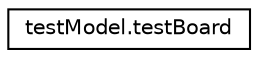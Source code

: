 digraph "Graphical Class Hierarchy"
{
  edge [fontname="Helvetica",fontsize="10",labelfontname="Helvetica",labelfontsize="10"];
  node [fontname="Helvetica",fontsize="10",shape=record];
  rankdir="LR";
  Node1 [label="testModel.testBoard",height=0.2,width=0.4,color="black", fillcolor="white", style="filled",URL="$classtest_model_1_1test_board.html"];
}
